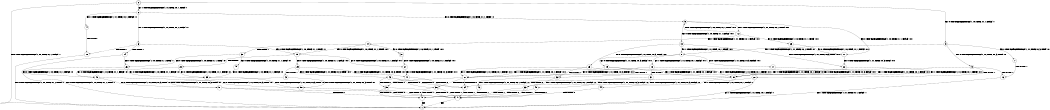 digraph BCG {
size = "7, 10.5";
center = TRUE;
node [shape = circle];
0 [peripheries = 2];
0 -> 1 [label = "EX !0 !ATOMIC_EXCH_BRANCH (1, +0, TRUE, +1, 1, FALSE) !::"];
0 -> 2 [label = "EX !1 !ATOMIC_EXCH_BRANCH (1, +1, TRUE, +0, 1, TRUE) !::"];
0 -> 3 [label = "EX !0 !ATOMIC_EXCH_BRANCH (1, +0, TRUE, +1, 1, FALSE) !::"];
2 -> 4 [label = "EX !1 !ATOMIC_EXCH_BRANCH (1, +1, TRUE, +0, 1, FALSE) !:1:"];
2 -> 5 [label = "EX !0 !ATOMIC_EXCH_BRANCH (1, +0, TRUE, +1, 1, TRUE) !:1:"];
2 -> 6 [label = "EX !1 !ATOMIC_EXCH_BRANCH (1, +1, TRUE, +0, 1, FALSE) !:1:"];
3 -> 7 [label = "EX !0 !ATOMIC_EXCH_BRANCH (1, +1, TRUE, +0, 3, TRUE) !:0:"];
3 -> 8 [label = "EX !1 !ATOMIC_EXCH_BRANCH (1, +1, TRUE, +0, 1, TRUE) !:0:"];
3 -> 9 [label = "EX !0 !ATOMIC_EXCH_BRANCH (1, +1, TRUE, +0, 3, TRUE) !:0:"];
4 -> 10 [label = "TERMINATE !1"];
5 -> 11 [label = "EX !0 !ATOMIC_EXCH_BRANCH (1, +0, TRUE, +1, 1, FALSE) !:0:1:"];
5 -> 12 [label = "EX !1 !ATOMIC_EXCH_BRANCH (1, +1, TRUE, +0, 1, TRUE) !:0:1:"];
5 -> 13 [label = "EX !0 !ATOMIC_EXCH_BRANCH (1, +0, TRUE, +1, 1, FALSE) !:0:1:"];
6 -> 10 [label = "TERMINATE !1"];
6 -> 14 [label = "TERMINATE !1"];
6 -> 15 [label = "EX !0 !ATOMIC_EXCH_BRANCH (1, +0, TRUE, +1, 1, TRUE) !:1:"];
7 -> 16 [label = "TERMINATE !0"];
8 -> 17 [label = "EX !0 !ATOMIC_EXCH_BRANCH (1, +1, TRUE, +0, 3, FALSE) !:0:1:"];
8 -> 18 [label = "EX !1 !ATOMIC_EXCH_BRANCH (1, +1, TRUE, +0, 1, FALSE) !:0:1:"];
8 -> 19 [label = "EX !0 !ATOMIC_EXCH_BRANCH (1, +1, TRUE, +0, 3, FALSE) !:0:1:"];
9 -> 16 [label = "TERMINATE !0"];
9 -> 20 [label = "TERMINATE !0"];
9 -> 21 [label = "EX !1 !ATOMIC_EXCH_BRANCH (1, +1, TRUE, +0, 1, FALSE) !:0:"];
10 -> 1 [label = "EX !0 !ATOMIC_EXCH_BRANCH (1, +0, TRUE, +1, 1, TRUE) !::"];
11 -> 22 [label = "EX !0 !ATOMIC_EXCH_BRANCH (1, +1, TRUE, +0, 3, TRUE) !:0:1:"];
12 -> 23 [label = "EX !0 !ATOMIC_EXCH_BRANCH (1, +0, TRUE, +1, 1, TRUE) !:0:1:"];
12 -> 24 [label = "EX !1 !ATOMIC_EXCH_BRANCH (1, +1, TRUE, +0, 1, FALSE) !:0:1:"];
12 -> 5 [label = "EX !0 !ATOMIC_EXCH_BRANCH (1, +0, TRUE, +1, 1, TRUE) !:0:1:"];
13 -> 22 [label = "EX !0 !ATOMIC_EXCH_BRANCH (1, +1, TRUE, +0, 3, TRUE) !:0:1:"];
13 -> 8 [label = "EX !1 !ATOMIC_EXCH_BRANCH (1, +1, TRUE, +0, 1, TRUE) !:0:1:"];
13 -> 25 [label = "EX !0 !ATOMIC_EXCH_BRANCH (1, +1, TRUE, +0, 3, TRUE) !:0:1:"];
14 -> 1 [label = "EX !0 !ATOMIC_EXCH_BRANCH (1, +0, TRUE, +1, 1, TRUE) !::"];
14 -> 26 [label = "EX !0 !ATOMIC_EXCH_BRANCH (1, +0, TRUE, +1, 1, TRUE) !::"];
15 -> 27 [label = "EX !0 !ATOMIC_EXCH_BRANCH (1, +0, TRUE, +1, 1, FALSE) !:0:1:"];
15 -> 28 [label = "TERMINATE !1"];
15 -> 29 [label = "EX !0 !ATOMIC_EXCH_BRANCH (1, +0, TRUE, +1, 1, FALSE) !:0:1:"];
16 -> 1 [label = "EX !1 !ATOMIC_EXCH_BRANCH (1, +1, TRUE, +0, 1, FALSE) !::"];
17 -> 30 [label = "EX !1 !ATOMIC_EXCH_BRANCH (1, +1, TRUE, +0, 1, FALSE) !:0:1:"];
18 -> 30 [label = "EX !0 !ATOMIC_EXCH_BRANCH (1, +1, TRUE, +0, 3, FALSE) !:0:1:"];
18 -> 31 [label = "TERMINATE !1"];
18 -> 21 [label = "EX !0 !ATOMIC_EXCH_BRANCH (1, +1, TRUE, +0, 3, FALSE) !:0:1:"];
19 -> 30 [label = "EX !1 !ATOMIC_EXCH_BRANCH (1, +1, TRUE, +0, 1, FALSE) !:0:1:"];
19 -> 32 [label = "TERMINATE !0"];
19 -> 21 [label = "EX !1 !ATOMIC_EXCH_BRANCH (1, +1, TRUE, +0, 1, FALSE) !:0:1:"];
20 -> 1 [label = "EX !1 !ATOMIC_EXCH_BRANCH (1, +1, TRUE, +0, 1, FALSE) !::"];
20 -> 33 [label = "EX !1 !ATOMIC_EXCH_BRANCH (1, +1, TRUE, +0, 1, FALSE) !::"];
21 -> 34 [label = "TERMINATE !0"];
21 -> 35 [label = "TERMINATE !1"];
21 -> 36 [label = "TERMINATE !0"];
22 -> 30 [label = "EX !1 !ATOMIC_EXCH_BRANCH (1, +1, TRUE, +0, 1, FALSE) !:0:1:"];
23 -> 11 [label = "EX !0 !ATOMIC_EXCH_BRANCH (1, +0, TRUE, +1, 1, FALSE) !:0:1:"];
24 -> 37 [label = "EX !0 !ATOMIC_EXCH_BRANCH (1, +0, TRUE, +1, 1, TRUE) !:0:1:"];
24 -> 38 [label = "TERMINATE !1"];
24 -> 15 [label = "EX !0 !ATOMIC_EXCH_BRANCH (1, +0, TRUE, +1, 1, TRUE) !:0:1:"];
25 -> 30 [label = "EX !1 !ATOMIC_EXCH_BRANCH (1, +1, TRUE, +0, 1, FALSE) !:0:1:"];
25 -> 32 [label = "TERMINATE !0"];
25 -> 21 [label = "EX !1 !ATOMIC_EXCH_BRANCH (1, +1, TRUE, +0, 1, FALSE) !:0:1:"];
26 -> 39 [label = "EX !0 !ATOMIC_EXCH_BRANCH (1, +0, TRUE, +1, 1, FALSE) !:0:"];
26 -> 40 [label = "EX !0 !ATOMIC_EXCH_BRANCH (1, +0, TRUE, +1, 1, FALSE) !:0:"];
27 -> 41 [label = "EX !0 !ATOMIC_EXCH_BRANCH (1, +1, TRUE, +0, 3, TRUE) !:0:1:"];
28 -> 39 [label = "EX !0 !ATOMIC_EXCH_BRANCH (1, +0, TRUE, +1, 1, FALSE) !:0:"];
28 -> 40 [label = "EX !0 !ATOMIC_EXCH_BRANCH (1, +0, TRUE, +1, 1, FALSE) !:0:"];
29 -> 41 [label = "EX !0 !ATOMIC_EXCH_BRANCH (1, +1, TRUE, +0, 3, TRUE) !:0:1:"];
29 -> 42 [label = "TERMINATE !1"];
29 -> 43 [label = "EX !0 !ATOMIC_EXCH_BRANCH (1, +1, TRUE, +0, 3, TRUE) !:0:1:"];
30 -> 34 [label = "TERMINATE !0"];
31 -> 44 [label = "EX !0 !ATOMIC_EXCH_BRANCH (1, +1, TRUE, +0, 3, FALSE) !:0:"];
31 -> 45 [label = "EX !0 !ATOMIC_EXCH_BRANCH (1, +1, TRUE, +0, 3, FALSE) !:0:"];
32 -> 46 [label = "EX !1 !ATOMIC_EXCH_BRANCH (1, +1, TRUE, +0, 1, FALSE) !:1:"];
32 -> 33 [label = "EX !1 !ATOMIC_EXCH_BRANCH (1, +1, TRUE, +0, 1, FALSE) !:1:"];
33 -> 47 [label = "TERMINATE !1"];
33 -> 48 [label = "TERMINATE !1"];
34 -> 47 [label = "TERMINATE !1"];
35 -> 47 [label = "TERMINATE !0"];
35 -> 48 [label = "TERMINATE !0"];
36 -> 47 [label = "TERMINATE !1"];
36 -> 48 [label = "TERMINATE !1"];
37 -> 27 [label = "EX !0 !ATOMIC_EXCH_BRANCH (1, +0, TRUE, +1, 1, FALSE) !:0:1:"];
38 -> 49 [label = "EX !0 !ATOMIC_EXCH_BRANCH (1, +0, TRUE, +1, 1, TRUE) !:0:"];
38 -> 26 [label = "EX !0 !ATOMIC_EXCH_BRANCH (1, +0, TRUE, +1, 1, TRUE) !:0:"];
39 -> 50 [label = "EX !0 !ATOMIC_EXCH_BRANCH (1, +1, TRUE, +0, 3, TRUE) !:0:"];
40 -> 50 [label = "EX !0 !ATOMIC_EXCH_BRANCH (1, +1, TRUE, +0, 3, TRUE) !:0:"];
40 -> 51 [label = "EX !0 !ATOMIC_EXCH_BRANCH (1, +1, TRUE, +0, 3, TRUE) !:0:"];
41 -> 34 [label = "TERMINATE !0"];
42 -> 50 [label = "EX !0 !ATOMIC_EXCH_BRANCH (1, +1, TRUE, +0, 3, TRUE) !:0:"];
42 -> 51 [label = "EX !0 !ATOMIC_EXCH_BRANCH (1, +1, TRUE, +0, 3, TRUE) !:0:"];
43 -> 34 [label = "TERMINATE !0"];
43 -> 35 [label = "TERMINATE !1"];
43 -> 36 [label = "TERMINATE !0"];
44 -> 47 [label = "TERMINATE !0"];
45 -> 47 [label = "TERMINATE !0"];
45 -> 48 [label = "TERMINATE !0"];
46 -> 47 [label = "TERMINATE !1"];
47 -> 1 [label = "exit"];
48 -> 1 [label = "exit"];
49 -> 39 [label = "EX !0 !ATOMIC_EXCH_BRANCH (1, +0, TRUE, +1, 1, FALSE) !:0:"];
50 -> 47 [label = "TERMINATE !0"];
51 -> 47 [label = "TERMINATE !0"];
51 -> 48 [label = "TERMINATE !0"];
}
